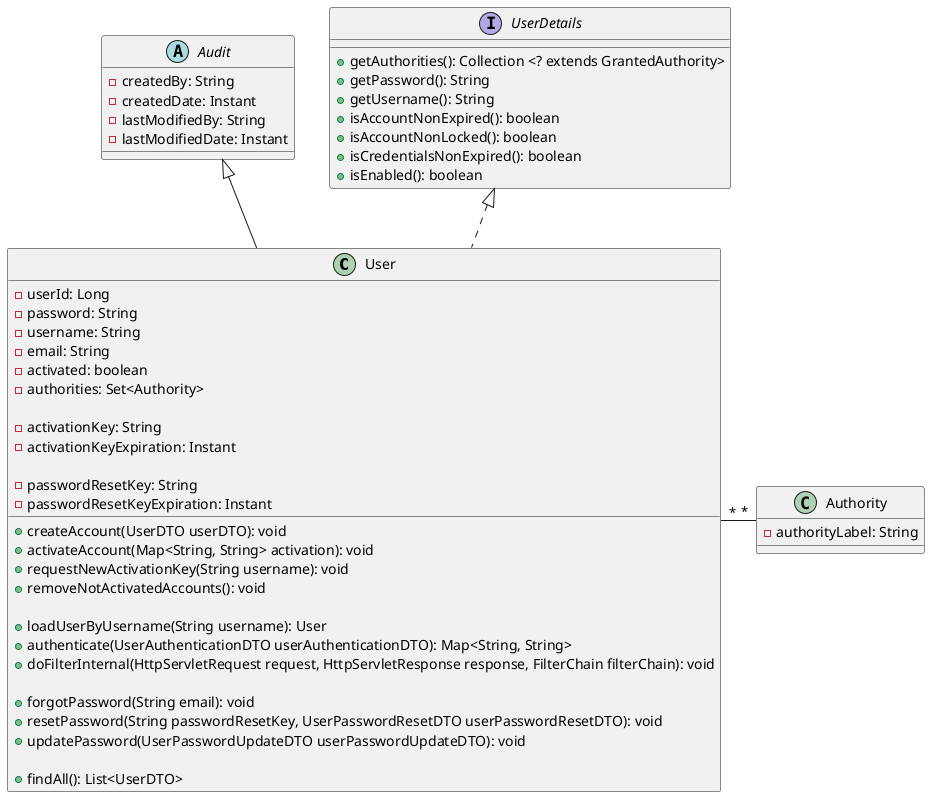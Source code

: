 @startuml shopclassdiagram

User "*" -right- "*" Authority

abstract class Audit {
    - createdBy: String
    - createdDate: Instant
    - lastModifiedBy: String
    - lastModifiedDate: Instant
}

interface UserDetails {
    + getAuthorities(): Collection <? extends GrantedAuthority>
    + getPassword(): String
    + getUsername(): String
    + isAccountNonExpired(): boolean
    + isAccountNonLocked(): boolean
    + isCredentialsNonExpired(): boolean
    + isEnabled(): boolean
}

class User extends Audit
class User implements UserDetails
class User {
    - userId: Long
    - password: String
    - username: String  
    - email: String
    - activated: boolean
    - authorities: Set<Authority>

    - activationKey: String
    - activationKeyExpiration: Instant

    - passwordResetKey: String
    - passwordResetKeyExpiration: Instant

    + createAccount(UserDTO userDTO): void
    + activateAccount(Map<String, String> activation): void
    + requestNewActivationKey(String username): void
    + removeNotActivatedAccounts(): void

    + loadUserByUsername(String username): User
    + authenticate(UserAuthenticationDTO userAuthenticationDTO): Map<String, String>
    + doFilterInternal(HttpServletRequest request, HttpServletResponse response, FilterChain filterChain): void

    + forgotPassword(String email): void
    + resetPassword(String passwordResetKey, UserPasswordResetDTO userPasswordResetDTO): void
    + updatePassword(UserPasswordUpdateDTO userPasswordUpdateDTO): void

    + findAll(): List<UserDTO>
}

class Authority {
    - authorityLabel: String
}

@enduml